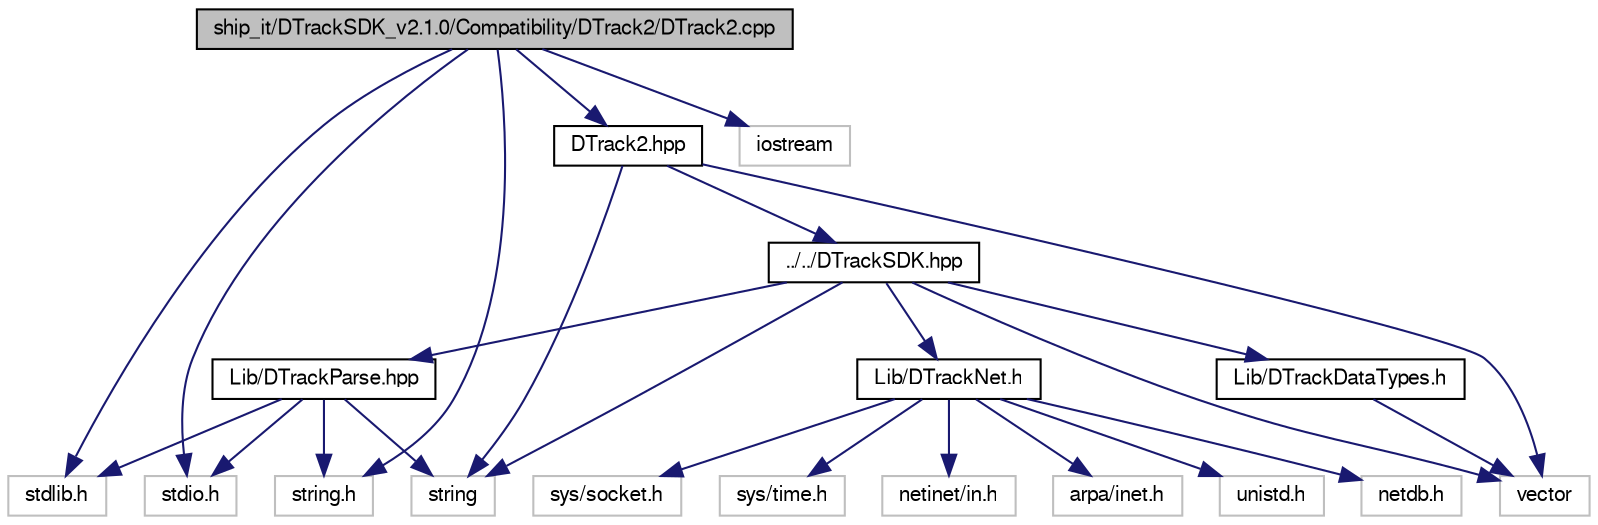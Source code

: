 digraph G
{
  edge [fontname="FreeSans",fontsize=10,labelfontname="FreeSans",labelfontsize=10];
  node [fontname="FreeSans",fontsize=10,shape=record];
  Node1 [label="ship_it/DTrackSDK_v2.1.0/Compatibility/DTrack2/DTrack2.cpp",height=0.2,width=0.4,color="black", fillcolor="grey75", style="filled" fontcolor="black"];
  Node1 -> Node2 [color="midnightblue",fontsize=10,style="solid",fontname="FreeSans"];
  Node2 [label="stdlib.h",height=0.2,width=0.4,color="grey75", fillcolor="white", style="filled"];
  Node1 -> Node3 [color="midnightblue",fontsize=10,style="solid",fontname="FreeSans"];
  Node3 [label="stdio.h",height=0.2,width=0.4,color="grey75", fillcolor="white", style="filled"];
  Node1 -> Node4 [color="midnightblue",fontsize=10,style="solid",fontname="FreeSans"];
  Node4 [label="string.h",height=0.2,width=0.4,color="grey75", fillcolor="white", style="filled"];
  Node1 -> Node5 [color="midnightblue",fontsize=10,style="solid",fontname="FreeSans"];
  Node5 [label="DTrack2.hpp",height=0.2,width=0.4,color="black", fillcolor="white", style="filled",URL="$ship__it_2_d_track_s_d_k__v2_81_80_2_compatibility_2_d_track2_2_d_track2_8hpp.html"];
  Node5 -> Node6 [color="midnightblue",fontsize=10,style="solid",fontname="FreeSans"];
  Node6 [label="string",height=0.2,width=0.4,color="grey75", fillcolor="white", style="filled"];
  Node5 -> Node7 [color="midnightblue",fontsize=10,style="solid",fontname="FreeSans"];
  Node7 [label="vector",height=0.2,width=0.4,color="grey75", fillcolor="white", style="filled"];
  Node5 -> Node8 [color="midnightblue",fontsize=10,style="solid",fontname="FreeSans"];
  Node8 [label="../../DTrackSDK.hpp",height=0.2,width=0.4,color="black", fillcolor="white", style="filled",URL="$ship__it_2_d_track_s_d_k__v2_81_80_2_d_track_s_d_k_8hpp.html"];
  Node8 -> Node9 [color="midnightblue",fontsize=10,style="solid",fontname="FreeSans"];
  Node9 [label="Lib/DTrackDataTypes.h",height=0.2,width=0.4,color="black", fillcolor="white", style="filled",URL="$ship__it_2_d_track_s_d_k__v2_81_80_2_lib_2_d_track_data_types_8h.html"];
  Node9 -> Node7 [color="midnightblue",fontsize=10,style="solid",fontname="FreeSans"];
  Node8 -> Node10 [color="midnightblue",fontsize=10,style="solid",fontname="FreeSans"];
  Node10 [label="Lib/DTrackNet.h",height=0.2,width=0.4,color="black", fillcolor="white", style="filled",URL="$ship__it_2_d_track_s_d_k__v2_81_80_2_lib_2_d_track_net_8h.html"];
  Node10 -> Node11 [color="midnightblue",fontsize=10,style="solid",fontname="FreeSans"];
  Node11 [label="unistd.h",height=0.2,width=0.4,color="grey75", fillcolor="white", style="filled"];
  Node10 -> Node12 [color="midnightblue",fontsize=10,style="solid",fontname="FreeSans"];
  Node12 [label="netdb.h",height=0.2,width=0.4,color="grey75", fillcolor="white", style="filled"];
  Node10 -> Node13 [color="midnightblue",fontsize=10,style="solid",fontname="FreeSans"];
  Node13 [label="sys/socket.h",height=0.2,width=0.4,color="grey75", fillcolor="white", style="filled"];
  Node10 -> Node14 [color="midnightblue",fontsize=10,style="solid",fontname="FreeSans"];
  Node14 [label="sys/time.h",height=0.2,width=0.4,color="grey75", fillcolor="white", style="filled"];
  Node10 -> Node15 [color="midnightblue",fontsize=10,style="solid",fontname="FreeSans"];
  Node15 [label="netinet/in.h",height=0.2,width=0.4,color="grey75", fillcolor="white", style="filled"];
  Node10 -> Node16 [color="midnightblue",fontsize=10,style="solid",fontname="FreeSans"];
  Node16 [label="arpa/inet.h",height=0.2,width=0.4,color="grey75", fillcolor="white", style="filled"];
  Node8 -> Node17 [color="midnightblue",fontsize=10,style="solid",fontname="FreeSans"];
  Node17 [label="Lib/DTrackParse.hpp",height=0.2,width=0.4,color="black", fillcolor="white", style="filled",URL="$ship__it_2_d_track_s_d_k__v2_81_80_2_lib_2_d_track_parse_8hpp.html"];
  Node17 -> Node2 [color="midnightblue",fontsize=10,style="solid",fontname="FreeSans"];
  Node17 -> Node3 [color="midnightblue",fontsize=10,style="solid",fontname="FreeSans"];
  Node17 -> Node4 [color="midnightblue",fontsize=10,style="solid",fontname="FreeSans"];
  Node17 -> Node6 [color="midnightblue",fontsize=10,style="solid",fontname="FreeSans"];
  Node8 -> Node6 [color="midnightblue",fontsize=10,style="solid",fontname="FreeSans"];
  Node8 -> Node7 [color="midnightblue",fontsize=10,style="solid",fontname="FreeSans"];
  Node1 -> Node18 [color="midnightblue",fontsize=10,style="solid",fontname="FreeSans"];
  Node18 [label="iostream",height=0.2,width=0.4,color="grey75", fillcolor="white", style="filled"];
}
